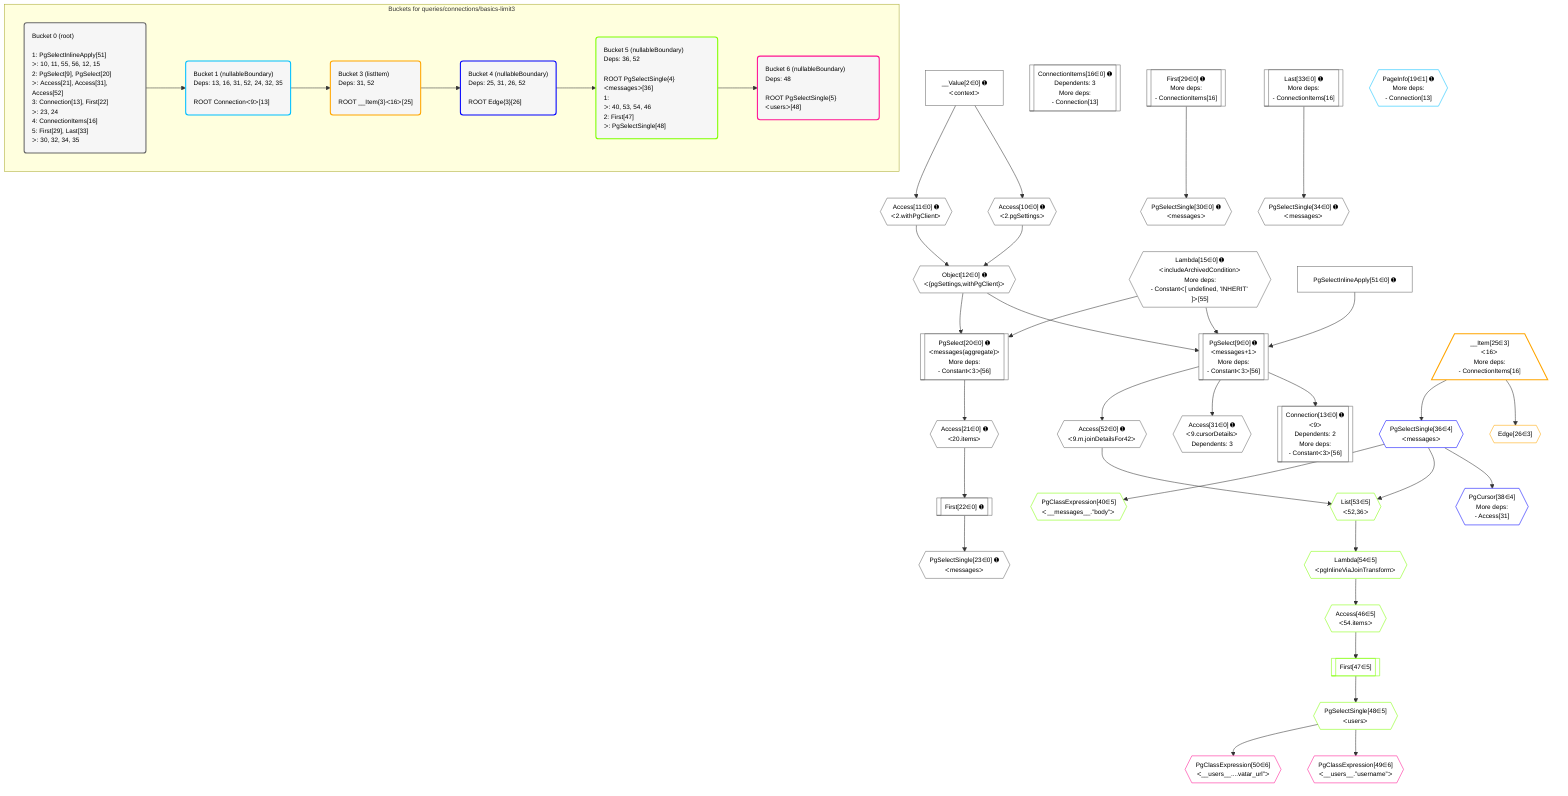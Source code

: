 %%{init: {'themeVariables': { 'fontSize': '12px'}}}%%
graph TD
    classDef path fill:#eee,stroke:#000,color:#000
    classDef plan fill:#fff,stroke-width:1px,color:#000
    classDef itemplan fill:#fff,stroke-width:2px,color:#000
    classDef unbatchedplan fill:#dff,stroke-width:1px,color:#000
    classDef sideeffectplan fill:#fcc,stroke-width:2px,color:#000
    classDef bucket fill:#f6f6f6,color:#000,stroke-width:2px,text-align:left

    subgraph "Buckets for queries/connections/basics-limit3"
    Bucket0("Bucket 0 (root)<br /><br />1: PgSelectInlineApply[51]<br />ᐳ: 10, 11, 55, 56, 12, 15<br />2: PgSelect[9], PgSelect[20]<br />ᐳ: Access[21], Access[31], Access[52]<br />3: Connection[13], First[22]<br />ᐳ: 23, 24<br />4: ConnectionItems[16]<br />5: First[29], Last[33]<br />ᐳ: 30, 32, 34, 35"):::bucket
    Bucket1("Bucket 1 (nullableBoundary)<br />Deps: 13, 16, 31, 52, 24, 32, 35<br /><br />ROOT Connectionᐸ9ᐳ[13]"):::bucket
    Bucket3("Bucket 3 (listItem)<br />Deps: 31, 52<br /><br />ROOT __Item{3}ᐸ16ᐳ[25]"):::bucket
    Bucket4("Bucket 4 (nullableBoundary)<br />Deps: 25, 31, 26, 52<br /><br />ROOT Edge{3}[26]"):::bucket
    Bucket5("Bucket 5 (nullableBoundary)<br />Deps: 36, 52<br /><br />ROOT PgSelectSingle{4}ᐸmessagesᐳ[36]<br />1: <br />ᐳ: 40, 53, 54, 46<br />2: First[47]<br />ᐳ: PgSelectSingle[48]"):::bucket
    Bucket6("Bucket 6 (nullableBoundary)<br />Deps: 48<br /><br />ROOT PgSelectSingle{5}ᐸusersᐳ[48]"):::bucket
    end
    Bucket0 --> Bucket1
    Bucket1 --> Bucket3
    Bucket3 --> Bucket4
    Bucket4 --> Bucket5
    Bucket5 --> Bucket6

    %% plan dependencies
    PgSelect9[["PgSelect[9∈0] ➊<br />ᐸmessages+1ᐳ<br />More deps:<br />- Constantᐸ3ᐳ[56]"]]:::plan
    Object12{{"Object[12∈0] ➊<br />ᐸ{pgSettings,withPgClient}ᐳ"}}:::plan
    Lambda15{{"Lambda[15∈0] ➊<br />ᐸincludeArchivedConditionᐳ<br />More deps:<br />- Constantᐸ[ undefined, 'INHERIT' ]ᐳ[55]"}}:::plan
    PgSelectInlineApply51["PgSelectInlineApply[51∈0] ➊"]:::plan
    Object12 & Lambda15 & PgSelectInlineApply51 --> PgSelect9
    PgSelect20[["PgSelect[20∈0] ➊<br />ᐸmessages(aggregate)ᐳ<br />More deps:<br />- Constantᐸ3ᐳ[56]"]]:::plan
    Object12 & Lambda15 --> PgSelect20
    Access10{{"Access[10∈0] ➊<br />ᐸ2.pgSettingsᐳ"}}:::plan
    Access11{{"Access[11∈0] ➊<br />ᐸ2.withPgClientᐳ"}}:::plan
    Access10 & Access11 --> Object12
    Connection13[["Connection[13∈0] ➊<br />ᐸ9ᐳ<br />Dependents: 2<br />More deps:<br />- Constantᐸ3ᐳ[56]"]]:::plan
    PgSelect9 --> Connection13
    __Value2["__Value[2∈0] ➊<br />ᐸcontextᐳ"]:::plan
    __Value2 --> Access10
    __Value2 --> Access11
    ConnectionItems16[["ConnectionItems[16∈0] ➊<br />Dependents: 3<br />More deps:<br />- Connection[13]"]]:::plan
    Access21{{"Access[21∈0] ➊<br />ᐸ20.itemsᐳ"}}:::plan
    PgSelect20 --> Access21
    First22[["First[22∈0] ➊"]]:::plan
    Access21 --> First22
    PgSelectSingle23{{"PgSelectSingle[23∈0] ➊<br />ᐸmessagesᐳ"}}:::plan
    First22 --> PgSelectSingle23
    First29[["First[29∈0] ➊<br />More deps:<br />- ConnectionItems[16]"]]:::plan
    PgSelectSingle30{{"PgSelectSingle[30∈0] ➊<br />ᐸmessagesᐳ"}}:::plan
    First29 --> PgSelectSingle30
    Access31{{"Access[31∈0] ➊<br />ᐸ9.cursorDetailsᐳ<br />Dependents: 3"}}:::plan
    PgSelect9 --> Access31
    Last33[["Last[33∈0] ➊<br />More deps:<br />- ConnectionItems[16]"]]:::plan
    PgSelectSingle34{{"PgSelectSingle[34∈0] ➊<br />ᐸmessagesᐳ"}}:::plan
    Last33 --> PgSelectSingle34
    Access52{{"Access[52∈0] ➊<br />ᐸ9.m.joinDetailsFor42ᐳ"}}:::plan
    PgSelect9 --> Access52
    PageInfo19{{"PageInfo[19∈1] ➊<br />More deps:<br />- Connection[13]"}}:::plan
    __Item25[/"__Item[25∈3]<br />ᐸ16ᐳ<br />More deps:<br />- ConnectionItems[16]"\]:::itemplan
    Edge26{{"Edge[26∈3]"}}:::plan
    __Item25 --> Edge26
    PgCursor38{{"PgCursor[38∈4]<br />More deps:<br />- Access[31]"}}:::plan
    PgSelectSingle36{{"PgSelectSingle[36∈4]<br />ᐸmessagesᐳ"}}:::plan
    PgSelectSingle36 --> PgCursor38
    __Item25 --> PgSelectSingle36
    List53{{"List[53∈5]<br />ᐸ52,36ᐳ"}}:::plan
    Access52 & PgSelectSingle36 --> List53
    PgClassExpression40{{"PgClassExpression[40∈5]<br />ᐸ__messages__.”body”ᐳ"}}:::plan
    PgSelectSingle36 --> PgClassExpression40
    Access46{{"Access[46∈5]<br />ᐸ54.itemsᐳ"}}:::plan
    Lambda54{{"Lambda[54∈5]<br />ᐸpgInlineViaJoinTransformᐳ"}}:::plan
    Lambda54 --> Access46
    First47[["First[47∈5]"]]:::plan
    Access46 --> First47
    PgSelectSingle48{{"PgSelectSingle[48∈5]<br />ᐸusersᐳ"}}:::plan
    First47 --> PgSelectSingle48
    List53 --> Lambda54
    PgClassExpression49{{"PgClassExpression[49∈6]<br />ᐸ__users__.”username”ᐳ"}}:::plan
    PgSelectSingle48 --> PgClassExpression49
    PgClassExpression50{{"PgClassExpression[50∈6]<br />ᐸ__users__....vatar_url”ᐳ"}}:::plan
    PgSelectSingle48 --> PgClassExpression50

    %% define steps
    classDef bucket0 stroke:#696969
    class Bucket0,__Value2,PgSelect9,Access10,Access11,Object12,Connection13,Lambda15,ConnectionItems16,PgSelect20,Access21,First22,PgSelectSingle23,First29,PgSelectSingle30,Access31,Last33,PgSelectSingle34,PgSelectInlineApply51,Access52 bucket0
    classDef bucket1 stroke:#00bfff
    class Bucket1,PageInfo19 bucket1
    classDef bucket3 stroke:#ffa500
    class Bucket3,__Item25,Edge26 bucket3
    classDef bucket4 stroke:#0000ff
    class Bucket4,PgSelectSingle36,PgCursor38 bucket4
    classDef bucket5 stroke:#7fff00
    class Bucket5,PgClassExpression40,Access46,First47,PgSelectSingle48,List53,Lambda54 bucket5
    classDef bucket6 stroke:#ff1493
    class Bucket6,PgClassExpression49,PgClassExpression50 bucket6